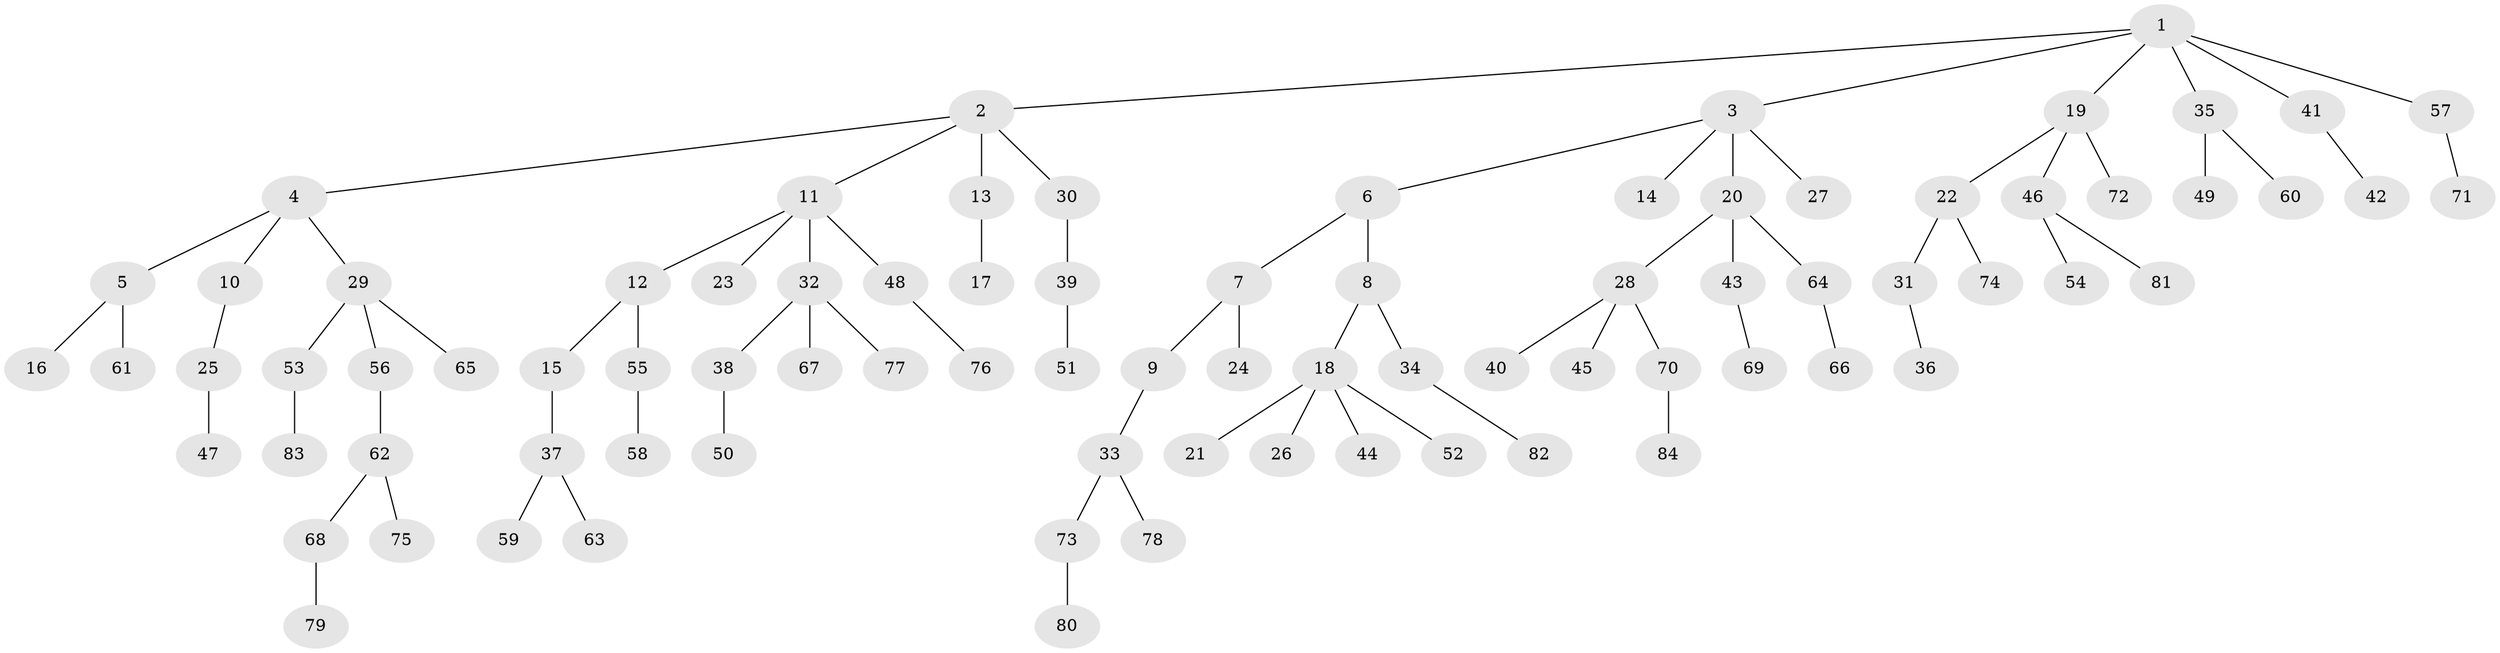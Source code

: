 // Generated by graph-tools (version 1.1) at 2025/26/03/09/25 03:26:30]
// undirected, 84 vertices, 83 edges
graph export_dot {
graph [start="1"]
  node [color=gray90,style=filled];
  1;
  2;
  3;
  4;
  5;
  6;
  7;
  8;
  9;
  10;
  11;
  12;
  13;
  14;
  15;
  16;
  17;
  18;
  19;
  20;
  21;
  22;
  23;
  24;
  25;
  26;
  27;
  28;
  29;
  30;
  31;
  32;
  33;
  34;
  35;
  36;
  37;
  38;
  39;
  40;
  41;
  42;
  43;
  44;
  45;
  46;
  47;
  48;
  49;
  50;
  51;
  52;
  53;
  54;
  55;
  56;
  57;
  58;
  59;
  60;
  61;
  62;
  63;
  64;
  65;
  66;
  67;
  68;
  69;
  70;
  71;
  72;
  73;
  74;
  75;
  76;
  77;
  78;
  79;
  80;
  81;
  82;
  83;
  84;
  1 -- 2;
  1 -- 3;
  1 -- 19;
  1 -- 35;
  1 -- 41;
  1 -- 57;
  2 -- 4;
  2 -- 11;
  2 -- 13;
  2 -- 30;
  3 -- 6;
  3 -- 14;
  3 -- 20;
  3 -- 27;
  4 -- 5;
  4 -- 10;
  4 -- 29;
  5 -- 16;
  5 -- 61;
  6 -- 7;
  6 -- 8;
  7 -- 9;
  7 -- 24;
  8 -- 18;
  8 -- 34;
  9 -- 33;
  10 -- 25;
  11 -- 12;
  11 -- 23;
  11 -- 32;
  11 -- 48;
  12 -- 15;
  12 -- 55;
  13 -- 17;
  15 -- 37;
  18 -- 21;
  18 -- 26;
  18 -- 44;
  18 -- 52;
  19 -- 22;
  19 -- 46;
  19 -- 72;
  20 -- 28;
  20 -- 43;
  20 -- 64;
  22 -- 31;
  22 -- 74;
  25 -- 47;
  28 -- 40;
  28 -- 45;
  28 -- 70;
  29 -- 53;
  29 -- 56;
  29 -- 65;
  30 -- 39;
  31 -- 36;
  32 -- 38;
  32 -- 67;
  32 -- 77;
  33 -- 73;
  33 -- 78;
  34 -- 82;
  35 -- 49;
  35 -- 60;
  37 -- 59;
  37 -- 63;
  38 -- 50;
  39 -- 51;
  41 -- 42;
  43 -- 69;
  46 -- 54;
  46 -- 81;
  48 -- 76;
  53 -- 83;
  55 -- 58;
  56 -- 62;
  57 -- 71;
  62 -- 68;
  62 -- 75;
  64 -- 66;
  68 -- 79;
  70 -- 84;
  73 -- 80;
}
